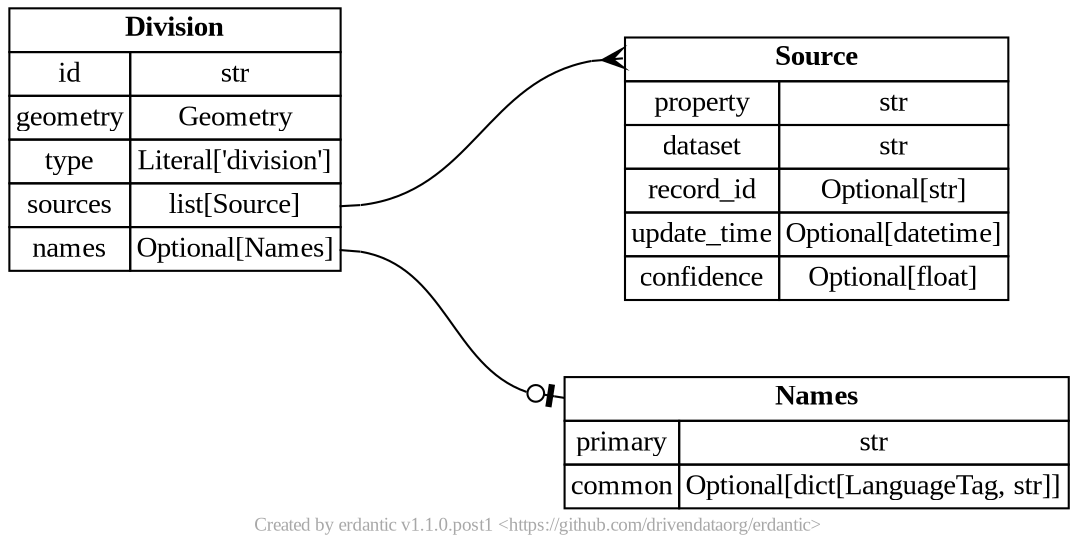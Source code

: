 digraph "Entity Relationship Diagram created by erdantic" {
	graph [fontcolor=gray66,
		fontname="Times New Roman,Times,Liberation Serif,serif",
		fontsize=9,
		label="Created by erdantic v1.1.0.post1 <https://github.com/drivendataorg/erdantic>",
		nodesep=0.5,
		rankdir=LR,
		ranksep=1.5
	];
	node [fontname="Times New Roman,Times,Liberation Serif,serif",
		fontsize=14,
		label="\N",
		shape=plain
	];
	edge [dir=both];
	"overture_schema_pydantic.divisions.Division"	[label=<<table border="0" cellborder="1" cellspacing="0"><tr><td port="_root" colspan="2"><b>Division</b></td></tr><tr><td>id</td><td port="id">str</td></tr><tr><td>geometry</td><td port="geometry">Geometry</td></tr><tr><td>type</td><td port="type">Literal['division']</td></tr><tr><td>sources</td><td port="sources">list[Source]</td></tr><tr><td>names</td><td port="names">Optional[Names]</td></tr></table>>,
		tooltip="overture_schema_pydantic.divisions.Division&#xA;&#xA;!!! abstract \"Usage Documentation\"&#xA;    [Models](../concepts/models.md)&#\
xA;&#xA;A base class for creating Pydantic models.&#xA;&#xA;Attributes:&#xA;    __class_vars__: The names of the class variables \
defined on the model.&#xA;    __private_attributes__: Metadata about the private attributes of the model.&#xA;    __signature__: \
The synthesized `__init__` [`Signature`][inspect.Signature] of the model.&#xA;&#xA;    __pydantic_complete__: Whether model building \
is completed, or if there are still undefined fields.&#xA;    __pydantic_core_schema__: The core schema of the model.&#xA;    __\
pydantic_custom_init__: Whether the model has a custom `__init__` function.&#xA;    __pydantic_decorators__: Metadata containing \
the decorators defined on the model.&#xA;        This replaces `Model.__validators__` and `Model.__root_validators__` from Pydantic \
V1.&#xA;    __pydantic_generic_metadata__: Metadata for generic models; contains data used for a similar purpose to&#xA;        __\
args__, __origin__, __parameters__ in typing-module generics. May eventually be replaced by these.&#xA;    __pydantic_parent_namespace__: \
Parent namespace of the model, used for automatic rebuilding of models.&#xA;    __pydantic_post_init__: The name of the post-init \
method for the model, if defined.&#xA;    __pydantic_root_model__: Whether the model is a [`RootModel`][pydantic.root_model.RootModel]\
.&#xA;    __pydantic_serializer__: The `pydantic-core` `SchemaSerializer` used to dump instances of the model.&#xA;    __pydantic_\
validator__: The `pydantic-core` `SchemaValidator` used to validate instances of the model.&#xA;&#xA;    __pydantic_fields__: A \
dictionary of field names and their corresponding [`FieldInfo`][pydantic.fields.FieldInfo] objects.&#xA;    __pydantic_computed_\
fields__: A dictionary of computed field names and their corresponding [`ComputedFieldInfo`][pydantic.fields.ComputedFieldInfo] \
objects.&#xA;&#xA;    __pydantic_extra__: A dictionary containing extra values, if [`extra`][pydantic.config.ConfigDict.extra]&#\
xA;        is set to `'allow'`.&#xA;    __pydantic_fields_set__: The names of fields explicitly set during instantiation.&#xA;    __\
pydantic_private__: Values of private attributes set on the model instance.&#xA;"];
	"overture_schema_pydantic.names.Names"	[label=<<table border="0" cellborder="1" cellspacing="0"><tr><td port="_root" colspan="2"><b>Names</b></td></tr><tr><td>primary</td><td port="primary">str</td></tr><tr><td>common</td><td port="common">Optional[dict[LanguageTag, str]]</td></tr></table>>,
		tooltip="overture_schema_pydantic.names.Names&#xA;&#xA;!!! abstract \"Usage Documentation\"&#xA;    [Models](../concepts/models.md)&#xA;&#xA;\
A base class for creating Pydantic models.&#xA;&#xA;Attributes:&#xA;    __class_vars__: The names of the class variables defined \
on the model.&#xA;    __private_attributes__: Metadata about the private attributes of the model.&#xA;    __signature__: The synthesized `__\
init__` [`Signature`][inspect.Signature] of the model.&#xA;&#xA;    __pydantic_complete__: Whether model building is completed, \
or if there are still undefined fields.&#xA;    __pydantic_core_schema__: The core schema of the model.&#xA;    __pydantic_custom_\
init__: Whether the model has a custom `__init__` function.&#xA;    __pydantic_decorators__: Metadata containing the decorators \
defined on the model.&#xA;        This replaces `Model.__validators__` and `Model.__root_validators__` from Pydantic V1.&#xA;    __\
pydantic_generic_metadata__: Metadata for generic models; contains data used for a similar purpose to&#xA;        __args__, __origin__, __\
parameters__ in typing-module generics. May eventually be replaced by these.&#xA;    __pydantic_parent_namespace__: Parent namespace \
of the model, used for automatic rebuilding of models.&#xA;    __pydantic_post_init__: The name of the post-init method for the \
model, if defined.&#xA;    __pydantic_root_model__: Whether the model is a [`RootModel`][pydantic.root_model.RootModel].&#xA;    __\
pydantic_serializer__: The `pydantic-core` `SchemaSerializer` used to dump instances of the model.&#xA;    __pydantic_validator__: \
The `pydantic-core` `SchemaValidator` used to validate instances of the model.&#xA;&#xA;    __pydantic_fields__: A dictionary of \
field names and their corresponding [`FieldInfo`][pydantic.fields.FieldInfo] objects.&#xA;    __pydantic_computed_fields__: A dictionary \
of computed field names and their corresponding [`ComputedFieldInfo`][pydantic.fields.ComputedFieldInfo] objects.&#xA;&#xA;    __\
pydantic_extra__: A dictionary containing extra values, if [`extra`][pydantic.config.ConfigDict.extra]&#xA;        is set to `'allow'`\
.&#xA;    __pydantic_fields_set__: The names of fields explicitly set during instantiation.&#xA;    __pydantic_private__: Values \
of private attributes set on the model instance.&#xA;"];
	"overture_schema_pydantic.divisions.Division":names:e -> "overture_schema_pydantic.names.Names":_root:w	[arrowhead=noneteeodot,
		arrowtail=nonenone];
	"overture_schema_pydantic.source.Source"	[label=<<table border="0" cellborder="1" cellspacing="0"><tr><td port="_root" colspan="2"><b>Source</b></td></tr><tr><td>property</td><td port="property">str</td></tr><tr><td>dataset</td><td port="dataset">str</td></tr><tr><td>record_id</td><td port="record_id">Optional[str]</td></tr><tr><td>update_time</td><td port="update_time">Optional[datetime]</td></tr><tr><td>confidence</td><td port="confidence">Optional[float]</td></tr></table>>,
		tooltip="overture_schema_pydantic.source.Source&#xA;&#xA;!!! abstract \"Usage Documentation\"&#xA;    [Models](../concepts/models.md)&#xA;&#\
xA;A base class for creating Pydantic models.&#xA;&#xA;Attributes:&#xA;    __class_vars__: The names of the class variables defined \
on the model.&#xA;    __private_attributes__: Metadata about the private attributes of the model.&#xA;    __signature__: The synthesized `__\
init__` [`Signature`][inspect.Signature] of the model.&#xA;&#xA;    __pydantic_complete__: Whether model building is completed, \
or if there are still undefined fields.&#xA;    __pydantic_core_schema__: The core schema of the model.&#xA;    __pydantic_custom_\
init__: Whether the model has a custom `__init__` function.&#xA;    __pydantic_decorators__: Metadata containing the decorators \
defined on the model.&#xA;        This replaces `Model.__validators__` and `Model.__root_validators__` from Pydantic V1.&#xA;    __\
pydantic_generic_metadata__: Metadata for generic models; contains data used for a similar purpose to&#xA;        __args__, __origin__, __\
parameters__ in typing-module generics. May eventually be replaced by these.&#xA;    __pydantic_parent_namespace__: Parent namespace \
of the model, used for automatic rebuilding of models.&#xA;    __pydantic_post_init__: The name of the post-init method for the \
model, if defined.&#xA;    __pydantic_root_model__: Whether the model is a [`RootModel`][pydantic.root_model.RootModel].&#xA;    __\
pydantic_serializer__: The `pydantic-core` `SchemaSerializer` used to dump instances of the model.&#xA;    __pydantic_validator__: \
The `pydantic-core` `SchemaValidator` used to validate instances of the model.&#xA;&#xA;    __pydantic_fields__: A dictionary of \
field names and their corresponding [`FieldInfo`][pydantic.fields.FieldInfo] objects.&#xA;    __pydantic_computed_fields__: A dictionary \
of computed field names and their corresponding [`ComputedFieldInfo`][pydantic.fields.ComputedFieldInfo] objects.&#xA;&#xA;    __\
pydantic_extra__: A dictionary containing extra values, if [`extra`][pydantic.config.ConfigDict.extra]&#xA;        is set to `'allow'`\
.&#xA;    __pydantic_fields_set__: The names of fields explicitly set during instantiation.&#xA;    __pydantic_private__: Values \
of private attributes set on the model instance.&#xA;"];
	"overture_schema_pydantic.divisions.Division":sources:e -> "overture_schema_pydantic.source.Source":_root:w	[arrowhead=crownone,
		arrowtail=nonenone];
}
